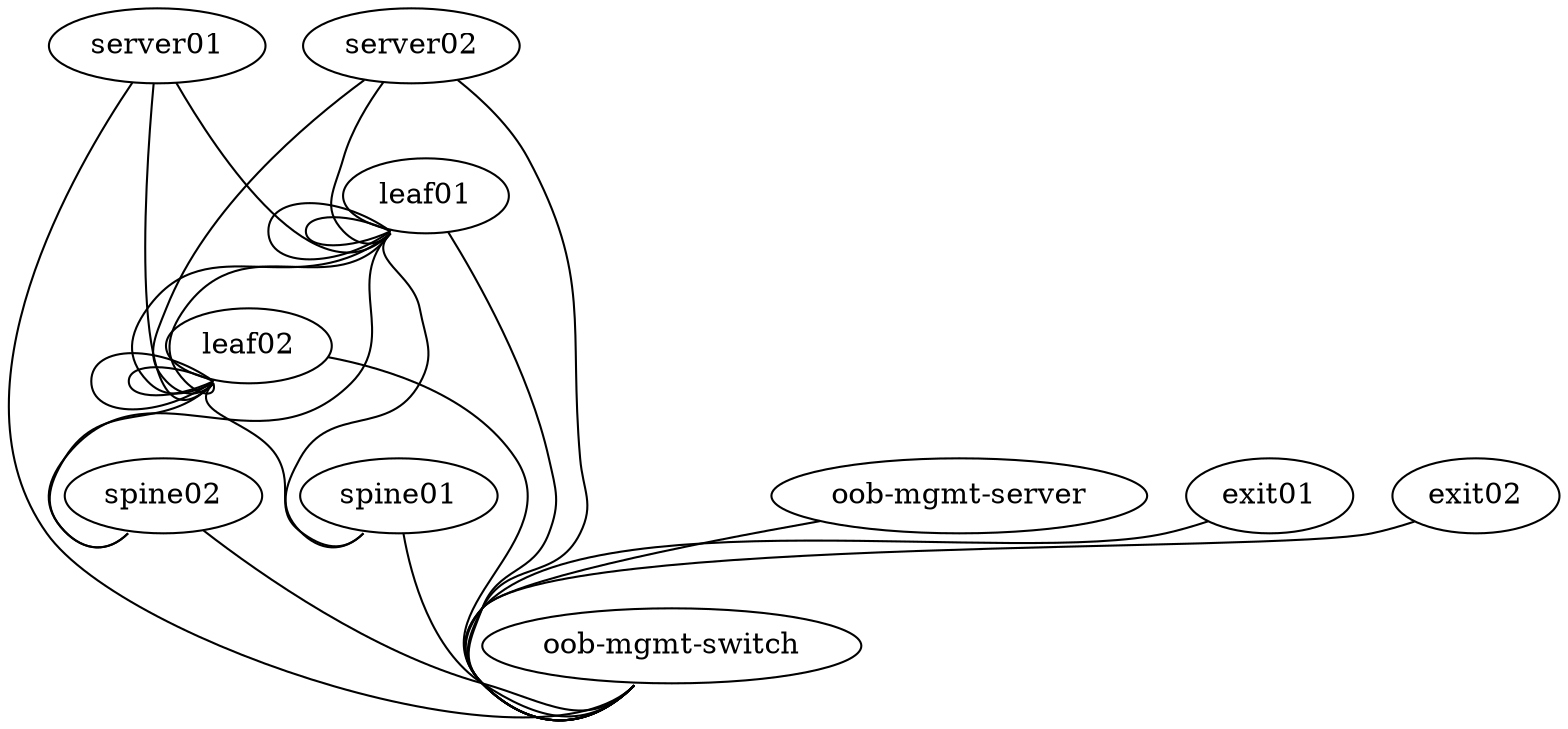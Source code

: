 /* 
This is an example topology file that can be used in the topology generator. 

- At this moment the generator depends on having an OOB server and OOB switch where the eth0 interfaces are connected to.
- The script uses the node arguments to generate the Vagrant-file, this will be made more flexible in the future
- Interfaces will be renamed based on the edge connections, but it is required to keep eth0 for management.
- Virtualbox has a limitation in the number of networks. To copy a real topology you can use port "swp48" for an uplink. Interfaces will be renamed
*/
graph vx {
 "leaf01" [type="switch" function="leaf" os="cumulus-vx"]
 "leaf02" [type="switch" function="leaf" os="cumulus-vx"]
 "spine01" [type="switch" function="spine" os="cumulus-vx"]
 "spine02" [type="switch" function="spine" os="cumulus-vx"]
 "server01" [type="server" function="host" os="debian"]
 "server02" [type="server" function="host" os="debian"]
 "oob-mgmt-server" [type="server" function="oob" os="debian"]
 "oob-mgmt-switch" [type="switch" function="oob" os="debian"]

 "leaf01":"swp51" -- "spine01":"swp1"
 "leaf02":"swp51" -- "spine01":"swp2"
 "leaf01":"swp52" -- "spine02":"swp1"
 "leaf02":"swp52" -- "spine02":"swp2"
 
 "leaf01":"swp49" -- "leaf02":"swp49"
 "leaf01":"swp50" -- "leaf02":"swp50"
 
 "server01":"eth1" -- "leaf01":"swp1"
 "server01":"eth2" -- "leaf02":"swp1"
 "server02":"eth1" -- "leaf01":"swp2"
 "server02":"eth2" -- "leaf02":"swp2"
 
 "leaf01":"swp45" -- "leaf01":"swp46"
 "leaf01":"swp47" -- "leaf01":"swp48"
 "leaf02":"swp45" -- "leaf02":"swp46"
 "leaf02":"swp47" -- "leaf02":"swp48"
 
 "oob-mgmt-server":"eth1" -- "oob-mgmt-switch":"swp1"
 "server01":"eth0" -- "oob-mgmt-switch":"swp2"
 "server02":"eth0" -- "oob-mgmt-switch":"swp3"
 "leaf01":"eth0" -- "oob-mgmt-switch":"swp6"
 "leaf02":"eth0" -- "oob-mgmt-switch":"swp7"
 "spine01":"eth0" -- "oob-mgmt-switch":"swp10"
 "spine02":"eth0" -- "oob-mgmt-switch":"swp11"
 "exit01":"eth0" -- "oob-mgmt-switch":"swp12"
 "exit02":"eth0" -- "oob-mgmt-switch":"swp13"
}
